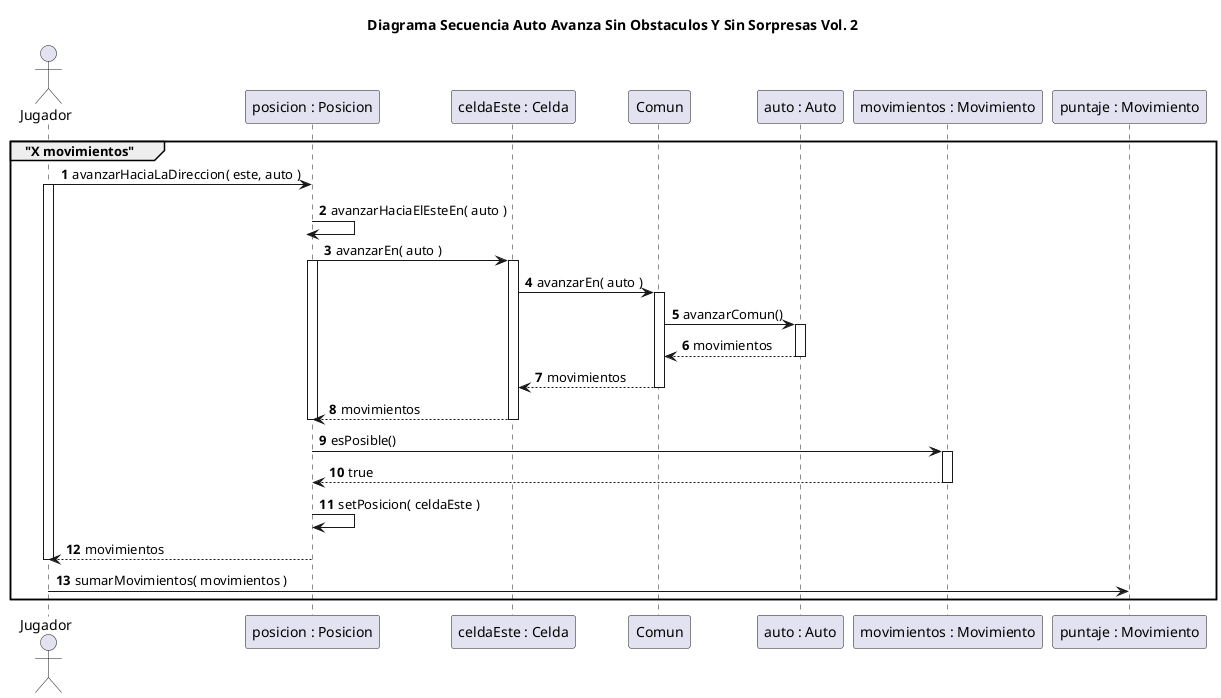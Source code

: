 @startuml
title Diagrama Secuencia Auto Avanza Sin Obstaculos Y Sin Sorpresas Vol. 2
autonumber
actor Jugador

group "X movimientos"
Jugador -> "posicion : Posicion": avanzarHaciaLaDireccion( este, auto )

activate Jugador
"posicion : Posicion" -> "posicion : Posicion": avanzarHaciaElEsteEn( auto )

deactivate "posicion : Posicion"
"posicion : Posicion" -> "celdaEste : Celda"++: avanzarEn( auto )

activate "posicion : Posicion"
"celdaEste : Celda" -> Comun++: avanzarEn( auto )
Comun -> "auto : Auto"++: avanzarComun()
"auto : Auto" --> Comun: movimientos
deactivate "auto : Auto"
Comun --> "celdaEste : Celda": movimientos
deactivate Comun
"celdaEste : Celda" --> "posicion : Posicion": movimientos
deactivate "celdaEste : Celda"
deactivate "posicion : Posicion"

'Viola el TellDontAsk, pero no es la solucion final.
'Es para chequear que el movimiento es posible, por ejemplo,
'cuando queres pasar por un piquete con un auto. No debemos actualizar
'la posicion, ya que no podemos avanzar.

"movimientos : Movimiento" <- "posicion : Posicion"++: esPosible()
"movimientos : Movimiento" --> "posicion : Posicion": true
deactivate "movimientos : Movimiento"
"posicion : Posicion" -> "posicion : Posicion": setPosicion( celdaEste )

"posicion : Posicion" --> Jugador: movimientos

deactivate Jugador
Jugador -> "puntaje : Movimiento": sumarMovimientos( movimientos )
end

@enduml